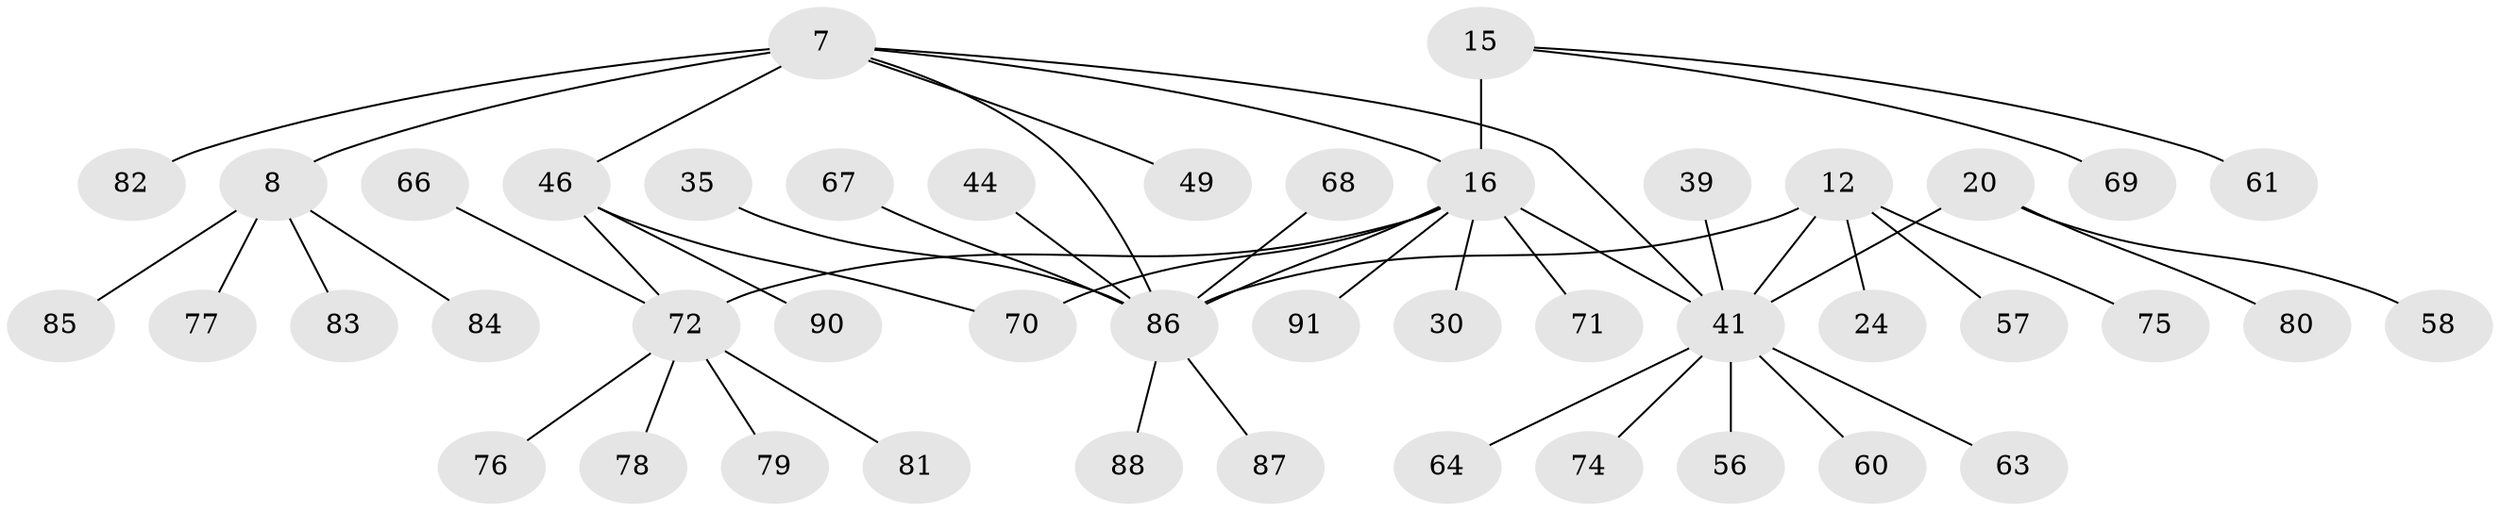 // original degree distribution, {6: 0.01098901098901099, 9: 0.04395604395604396, 8: 0.03296703296703297, 5: 0.07692307692307693, 7: 0.01098901098901099, 10: 0.01098901098901099, 4: 0.06593406593406594, 2: 0.15384615384615385, 3: 0.06593406593406594, 1: 0.5274725274725275}
// Generated by graph-tools (version 1.1) at 2025/55/03/09/25 04:55:44]
// undirected, 45 vertices, 49 edges
graph export_dot {
graph [start="1"]
  node [color=gray90,style=filled];
  7 [super="+6"];
  8 [super="+5"];
  12 [super="+10"];
  15 [super="+14"];
  16 [super="+2+13"];
  20 [super="+19"];
  24;
  30;
  35;
  39;
  41 [super="+18+22+17"];
  44;
  46 [super="+31"];
  49 [super="+23+34"];
  56 [super="+52"];
  57;
  58;
  60 [super="+59"];
  61;
  63;
  64;
  66;
  67 [super="+42"];
  68;
  69;
  70 [super="+54"];
  71;
  72 [super="+25+65+28+33+37"];
  74;
  75 [super="+21"];
  76;
  77;
  78;
  79 [super="+73"];
  80 [super="+45+50"];
  81;
  82;
  83 [super="+32"];
  84;
  85;
  86 [super="+40+43"];
  87 [super="+51"];
  88 [super="+29+36"];
  90 [super="+62"];
  91 [super="+89"];
  7 -- 8 [weight=4];
  7 -- 41 [weight=3];
  7 -- 46 [weight=2];
  7 -- 82;
  7 -- 16 [weight=2];
  7 -- 49;
  7 -- 86;
  8 -- 77;
  8 -- 85;
  8 -- 84;
  8 -- 83;
  12 -- 24;
  12 -- 57;
  12 -- 41;
  12 -- 75;
  12 -- 86 [weight=4];
  15 -- 16 [weight=4];
  15 -- 69;
  15 -- 61;
  16 -- 30;
  16 -- 71;
  16 -- 86 [weight=4];
  16 -- 91;
  16 -- 70;
  16 -- 72 [weight=3];
  16 -- 41 [weight=2];
  20 -- 58;
  20 -- 41 [weight=4];
  20 -- 80;
  35 -- 86;
  39 -- 41;
  41 -- 64;
  41 -- 56;
  41 -- 74;
  41 -- 60;
  41 -- 63;
  44 -- 86;
  46 -- 70;
  46 -- 72;
  46 -- 90;
  66 -- 72;
  67 -- 86;
  68 -- 86;
  72 -- 76;
  72 -- 78;
  72 -- 79;
  72 -- 81;
  86 -- 87;
  86 -- 88;
}
